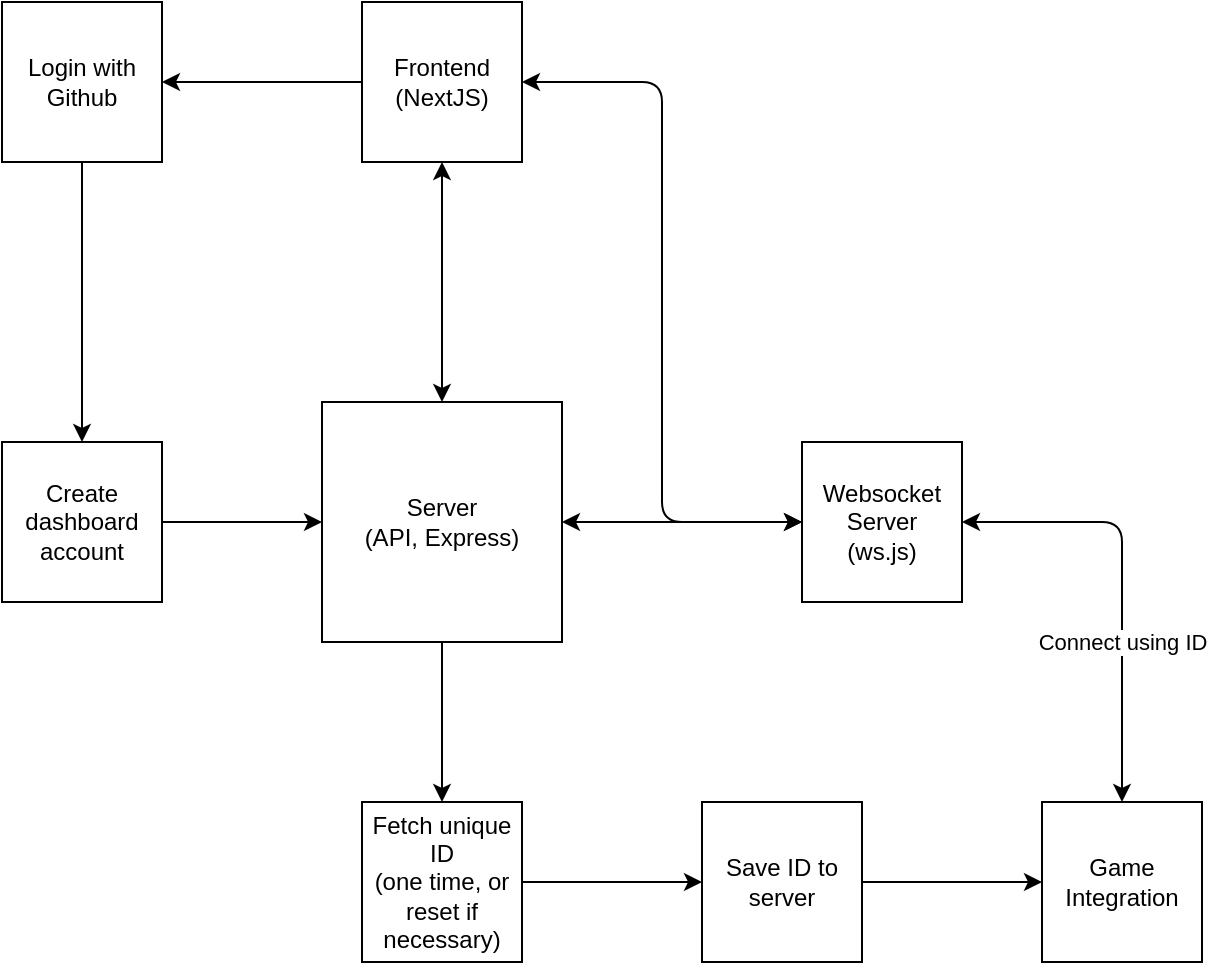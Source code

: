 <mxfile version="21.2.9" type="device">
  <diagram name="Page-1" id="a8VMJ7PQ_NJ9nVrximoo">
    <mxGraphModel dx="1434" dy="806" grid="1" gridSize="10" guides="1" tooltips="1" connect="1" arrows="1" fold="1" page="1" pageScale="1" pageWidth="850" pageHeight="1100" math="0" shadow="0">
      <root>
        <mxCell id="0" />
        <mxCell id="1" parent="0" />
        <mxCell id="Z69tHWe33oGt1HV6Hivp-2" style="edgeStyle=orthogonalEdgeStyle;rounded=0;orthogonalLoop=1;jettySize=auto;html=1;startArrow=classic;startFill=1;" edge="1" parent="1" source="Z69tHWe33oGt1HV6Hivp-1" target="Z69tHWe33oGt1HV6Hivp-4">
          <mxGeometry relative="1" as="geometry">
            <mxPoint x="420" y="310" as="targetPoint" />
          </mxGeometry>
        </mxCell>
        <mxCell id="Z69tHWe33oGt1HV6Hivp-3" style="edgeStyle=orthogonalEdgeStyle;rounded=0;orthogonalLoop=1;jettySize=auto;html=1;startArrow=classic;startFill=1;" edge="1" parent="1" source="Z69tHWe33oGt1HV6Hivp-1" target="Z69tHWe33oGt1HV6Hivp-5">
          <mxGeometry relative="1" as="geometry">
            <mxPoint x="560" y="440" as="targetPoint" />
          </mxGeometry>
        </mxCell>
        <mxCell id="Z69tHWe33oGt1HV6Hivp-1" value="Server&lt;br&gt;(API, Express)" style="rounded=0;whiteSpace=wrap;html=1;" vertex="1" parent="1">
          <mxGeometry x="360" y="400" width="120" height="120" as="geometry" />
        </mxCell>
        <mxCell id="Z69tHWe33oGt1HV6Hivp-16" value="" style="edgeStyle=orthogonalEdgeStyle;rounded=0;orthogonalLoop=1;jettySize=auto;html=1;" edge="1" parent="1" source="Z69tHWe33oGt1HV6Hivp-4" target="Z69tHWe33oGt1HV6Hivp-15">
          <mxGeometry relative="1" as="geometry" />
        </mxCell>
        <mxCell id="Z69tHWe33oGt1HV6Hivp-4" value="Frontend&lt;br&gt;(NextJS)" style="whiteSpace=wrap;html=1;aspect=fixed;" vertex="1" parent="1">
          <mxGeometry x="380" y="200" width="80" height="80" as="geometry" />
        </mxCell>
        <mxCell id="Z69tHWe33oGt1HV6Hivp-7" style="edgeStyle=orthogonalEdgeStyle;rounded=1;orthogonalLoop=1;jettySize=auto;html=1;entryX=1;entryY=0.5;entryDx=0;entryDy=0;startArrow=classic;startFill=1;" edge="1" parent="1" source="Z69tHWe33oGt1HV6Hivp-5" target="Z69tHWe33oGt1HV6Hivp-4">
          <mxGeometry relative="1" as="geometry">
            <mxPoint x="640" y="240" as="targetPoint" />
          </mxGeometry>
        </mxCell>
        <mxCell id="Z69tHWe33oGt1HV6Hivp-8" style="edgeStyle=orthogonalEdgeStyle;rounded=1;orthogonalLoop=1;jettySize=auto;html=1;startArrow=classic;startFill=1;shadow=0;" edge="1" parent="1" source="Z69tHWe33oGt1HV6Hivp-5" target="Z69tHWe33oGt1HV6Hivp-9">
          <mxGeometry relative="1" as="geometry">
            <mxPoint x="640" y="640" as="targetPoint" />
          </mxGeometry>
        </mxCell>
        <mxCell id="Z69tHWe33oGt1HV6Hivp-26" value="Connect using ID" style="edgeLabel;html=1;align=center;verticalAlign=middle;resizable=0;points=[];" vertex="1" connectable="0" parent="Z69tHWe33oGt1HV6Hivp-8">
          <mxGeometry x="-0.091" y="4" relative="1" as="geometry">
            <mxPoint x="-4" y="40" as="offset" />
          </mxGeometry>
        </mxCell>
        <mxCell id="Z69tHWe33oGt1HV6Hivp-5" value="Websocket&lt;br&gt;Server&lt;br&gt;(ws.js)" style="whiteSpace=wrap;html=1;aspect=fixed;" vertex="1" parent="1">
          <mxGeometry x="600" y="420" width="80" height="80" as="geometry" />
        </mxCell>
        <mxCell id="Z69tHWe33oGt1HV6Hivp-21" style="edgeStyle=orthogonalEdgeStyle;rounded=0;orthogonalLoop=1;jettySize=auto;html=1;endArrow=none;endFill=0;startArrow=classic;startFill=1;exitX=0;exitY=0.5;exitDx=0;exitDy=0;" edge="1" parent="1" source="Z69tHWe33oGt1HV6Hivp-24" target="Z69tHWe33oGt1HV6Hivp-22">
          <mxGeometry relative="1" as="geometry">
            <mxPoint x="440" y="640" as="targetPoint" />
            <mxPoint x="510" y="640" as="sourcePoint" />
          </mxGeometry>
        </mxCell>
        <mxCell id="Z69tHWe33oGt1HV6Hivp-9" value="Game Integration" style="whiteSpace=wrap;html=1;aspect=fixed;" vertex="1" parent="1">
          <mxGeometry x="720" y="600" width="80" height="80" as="geometry" />
        </mxCell>
        <mxCell id="Z69tHWe33oGt1HV6Hivp-18" style="edgeStyle=orthogonalEdgeStyle;rounded=0;orthogonalLoop=1;jettySize=auto;html=1;" edge="1" parent="1" source="Z69tHWe33oGt1HV6Hivp-15" target="Z69tHWe33oGt1HV6Hivp-19">
          <mxGeometry relative="1" as="geometry">
            <mxPoint x="240" y="440" as="targetPoint" />
          </mxGeometry>
        </mxCell>
        <mxCell id="Z69tHWe33oGt1HV6Hivp-15" value="Login with Github" style="whiteSpace=wrap;html=1;aspect=fixed;" vertex="1" parent="1">
          <mxGeometry x="200" y="200" width="80" height="80" as="geometry" />
        </mxCell>
        <mxCell id="Z69tHWe33oGt1HV6Hivp-20" style="edgeStyle=orthogonalEdgeStyle;rounded=0;orthogonalLoop=1;jettySize=auto;html=1;" edge="1" parent="1" source="Z69tHWe33oGt1HV6Hivp-19" target="Z69tHWe33oGt1HV6Hivp-1">
          <mxGeometry relative="1" as="geometry" />
        </mxCell>
        <mxCell id="Z69tHWe33oGt1HV6Hivp-19" value="Create dashboard account" style="whiteSpace=wrap;html=1;aspect=fixed;" vertex="1" parent="1">
          <mxGeometry x="200" y="420" width="80" height="80" as="geometry" />
        </mxCell>
        <mxCell id="Z69tHWe33oGt1HV6Hivp-23" style="edgeStyle=orthogonalEdgeStyle;rounded=0;orthogonalLoop=1;jettySize=auto;html=1;entryX=0.5;entryY=1;entryDx=0;entryDy=0;startArrow=classic;startFill=1;endArrow=none;endFill=0;" edge="1" parent="1" source="Z69tHWe33oGt1HV6Hivp-22" target="Z69tHWe33oGt1HV6Hivp-1">
          <mxGeometry relative="1" as="geometry" />
        </mxCell>
        <mxCell id="Z69tHWe33oGt1HV6Hivp-22" value="Fetch unique ID&lt;br&gt;(one time, or reset if necessary)" style="whiteSpace=wrap;html=1;aspect=fixed;" vertex="1" parent="1">
          <mxGeometry x="380" y="600" width="80" height="80" as="geometry" />
        </mxCell>
        <mxCell id="Z69tHWe33oGt1HV6Hivp-25" style="edgeStyle=orthogonalEdgeStyle;rounded=0;orthogonalLoop=1;jettySize=auto;html=1;entryX=0;entryY=0.5;entryDx=0;entryDy=0;" edge="1" parent="1" source="Z69tHWe33oGt1HV6Hivp-24" target="Z69tHWe33oGt1HV6Hivp-9">
          <mxGeometry relative="1" as="geometry" />
        </mxCell>
        <mxCell id="Z69tHWe33oGt1HV6Hivp-24" value="Save ID to server" style="whiteSpace=wrap;html=1;aspect=fixed;" vertex="1" parent="1">
          <mxGeometry x="550" y="600" width="80" height="80" as="geometry" />
        </mxCell>
      </root>
    </mxGraphModel>
  </diagram>
</mxfile>
